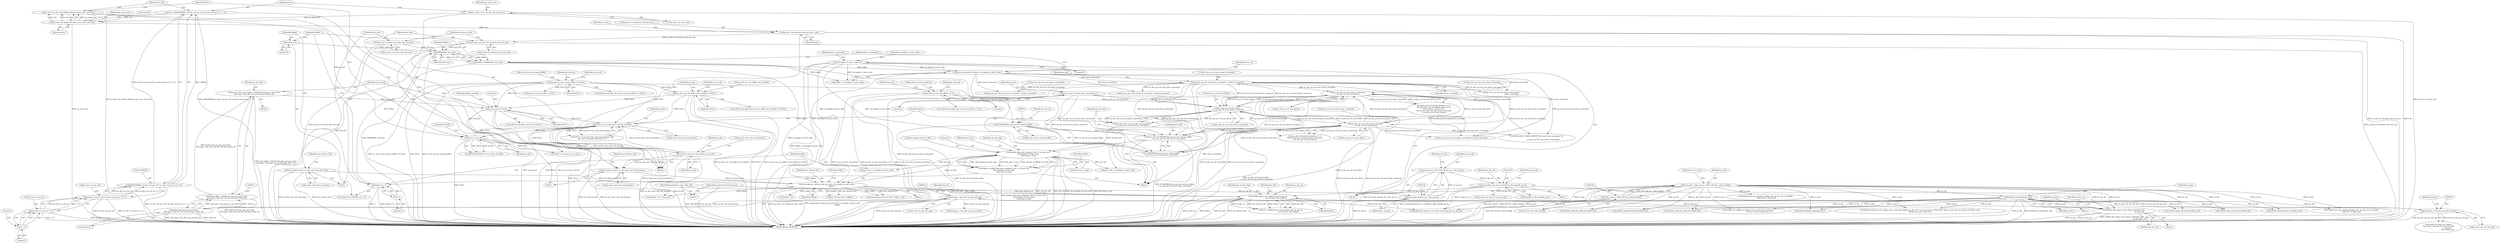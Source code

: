 digraph "0_Android_e629194c62a9a129ce378e08cb1059a8a53f1795@pointer" {
"1001243" [label="(Call,ih264d_fill_output_struct_from_context(ps_dec,\n                                                           ps_dec_op))"];
"1000896" [label="(Call,ih264d_init_decoder(ps_dec))"];
"1000153" [label="(Call,* ps_dec = (dec_struct_t *)(dec_hdl->pv_codec_handle))"];
"1000155" [label="(Call,(dec_struct_t *)(dec_hdl->pv_codec_handle))"];
"1001281" [label="(Call,ih264d_parse_nal_unit(dec_hdl, ps_dec_op,\n                              pu1_bitstrm_buf, buflen))"];
"1000148" [label="(MethodParameterIn,iv_obj_t *dec_hdl)"];
"1000227" [label="(Call,memset(ps_dec_op, 0, sizeof(ivd_video_decode_op_t)))"];
"1000215" [label="(Call,ps_dec_op = (ivd_video_decode_op_t *)pv_api_op)"];
"1000217" [label="(Call,(ivd_video_decode_op_t *)pv_api_op)"];
"1000150" [label="(MethodParameterIn,void *pv_api_op)"];
"1001195" [label="(Call,memcpy(pu1_bitstrm_buf, pu1_buf + u4_length_of_start_code,\n                   buflen))"];
"1001050" [label="(Call,pu1_bitstrm_buf = ps_dec->pu1_bits_buf_dynamic)"];
"1001035" [label="(Call,ps_dec->pu1_bits_buf_dynamic = pv_buf)"];
"1001031" [label="(Call,NULL == pv_buf)"];
"1000990" [label="(Call,NULL == ps_dec->pu1_bits_buf_dynamic)"];
"1000406" [label="(Call,ps_dec->ps_out_buffer->pu1_bufs[i] == NULL)"];
"1000260" [label="(Call,ps_dec_ip->pv_stream_buffer == NULL)"];
"1000623" [label="(Call,ps_pic_buf == NULL)"];
"1000610" [label="(Call,ps_pic_buf = (pic_buffer_t *)ih264_buf_mgr_get_next_free(\n (buf_mgr_t *)ps_dec->pv_pic_buf_mgr, &free_id))"];
"1000612" [label="(Call,(pic_buffer_t *)ih264_buf_mgr_get_next_free(\n (buf_mgr_t *)ps_dec->pv_pic_buf_mgr, &free_id))"];
"1000614" [label="(Call,ih264_buf_mgr_get_next_free(\n (buf_mgr_t *)ps_dec->pv_pic_buf_mgr, &free_id))"];
"1000615" [label="(Call,(buf_mgr_t *)ps_dec->pv_pic_buf_mgr)"];
"1000686" [label="(Call,(buf_mgr_t *)ps_dec->pv_pic_buf_mgr)"];
"1001024" [label="(Call,pv_buf = ps_dec->pf_aligned_alloc(pv_mem_ctxt, 128, size))"];
"1001026" [label="(Call,ps_dec->pf_aligned_alloc(pv_mem_ctxt, 128, size))"];
"1001004" [label="(Call,*pv_mem_ctxt = ps_dec->pv_mem_ctxt)"];
"1001009" [label="(Call,size = MAX(256000, ps_dec->u2_pic_wd * ps_dec->u2_pic_ht * 3 / 2))"];
"1001011" [label="(Call,MAX(256000, ps_dec->u2_pic_wd * ps_dec->u2_pic_ht * 3 / 2))"];
"1001013" [label="(Call,ps_dec->u2_pic_wd * ps_dec->u2_pic_ht * 3 / 2)"];
"1001017" [label="(Call,ps_dec->u2_pic_ht * 3 / 2)"];
"1001021" [label="(Call,3 / 2)"];
"1001062" [label="(Call,pu1_bitstrm_buf = ps_dec->pu1_bits_buf_static)"];
"1001077" [label="(Call,ih264d_find_start_code(pu1_buf, 0, u4_max_ofst,\n &u4_length_of_start_code,\n &u4_next_is_aud))"];
"1000968" [label="(Call,pu1_buf = (UWORD8*)ps_dec_ip->pv_stream_buffer\n + ps_dec_op->u4_num_bytes_consumed)"];
"1000971" [label="(Call,(UWORD8*)ps_dec_ip->pv_stream_buffer)"];
"1001436" [label="(Call,ps_dec_op->u4_num_bytes_consumed\n < ps_dec_ip->u4_num_Bytes)"];
"1001103" [label="(Call,ps_dec_op->u4_num_bytes_consumed += bytes_consumed)"];
"1001098" [label="(Call,bytes_consumed = buflen + u4_length_of_start_code)"];
"1001093" [label="(Call,buflen = MIN(buflen, buf_size))"];
"1001095" [label="(Call,MIN(buflen, buf_size))"];
"1001086" [label="(Call,buflen == -1)"];
"1001075" [label="(Call,buflen = ih264d_find_start_code(pu1_buf, 0, u4_max_ofst,\n &u4_length_of_start_code,\n &u4_next_is_aud))"];
"1001088" [label="(Call,-1)"];
"1001090" [label="(Call,buflen = 0)"];
"1001055" [label="(Call,buf_size = ps_dec->u4_dynamic_bits_buf_size)"];
"1001040" [label="(Call,ps_dec->u4_dynamic_bits_buf_size = size)"];
"1001067" [label="(Call,buf_size = ps_dec->u4_static_bits_buf_size)"];
"1000171" [label="(Call,u4_length_of_start_code = 0)"];
"1000981" [label="(Call,ps_dec_ip->u4_num_Bytes\n - ps_dec_op->u4_num_bytes_consumed)"];
"1000281" [label="(Call,ps_dec_ip->u4_num_Bytes <= 0)"];
"1001411" [label="(Call,ps_dec_op->u4_num_bytes_consumed\n < ps_dec_ip->u4_num_Bytes)"];
"1000306" [label="(Call,ps_dec_op->u4_num_bytes_consumed = 0)"];
"1000979" [label="(Call,u4_max_ofst = ps_dec_ip->u4_num_Bytes\n - ps_dec_op->u4_num_bytes_consumed)"];
"1001057" [label="(Call,ps_dec->u4_dynamic_bits_buf_size)"];
"1001022" [label="(Literal,3)"];
"1001245" [label="(Identifier,ps_dec_op)"];
"1001017" [label="(Call,ps_dec->u2_pic_ht * 3 / 2)"];
"1001061" [label="(Block,)"];
"1001107" [label="(Identifier,bytes_consumed)"];
"1001087" [label="(Identifier,buflen)"];
"1001080" [label="(Identifier,u4_max_ofst)"];
"1002004" [label="(Call,ih264d_fill_output_struct_from_context(ps_dec, ps_dec_op))"];
"1001105" [label="(Identifier,ps_dec_op)"];
"1000313" [label="(Identifier,ps_dec)"];
"1000630" [label="(Identifier,display_queued)"];
"1001200" [label="(Identifier,buflen)"];
"1000157" [label="(Call,dec_hdl->pv_codec_handle)"];
"1001440" [label="(Call,ps_dec_ip->u4_num_Bytes)"];
"1002124" [label="(MethodReturn,WORD32)"];
"1001010" [label="(Identifier,size)"];
"1001026" [label="(Call,ps_dec->pf_aligned_alloc(pv_mem_ctxt, 128, size))"];
"1001052" [label="(Call,ps_dec->pu1_bits_buf_dynamic)"];
"1001085" [label="(ControlStructure,if(buflen == -1))"];
"1000968" [label="(Call,pu1_buf = (UWORD8*)ps_dec_ip->pv_stream_buffer\n + ps_dec_op->u4_num_bytes_consumed)"];
"1000215" [label="(Call,ps_dec_op = (ivd_video_decode_op_t *)pv_api_op)"];
"1000280" [label="(ControlStructure,if(ps_dec_ip->u4_num_Bytes <= 0))"];
"1001077" [label="(Call,ih264d_find_start_code(pu1_buf, 0, u4_max_ofst,\n &u4_length_of_start_code,\n &u4_next_is_aud))"];
"1001021" [label="(Call,3 / 2)"];
"1000282" [label="(Call,ps_dec_ip->u4_num_Bytes)"];
"1001279" [label="(Call,ret = ih264d_parse_nal_unit(dec_hdl, ps_dec_op,\n                              pu1_bitstrm_buf, buflen))"];
"1000997" [label="(Identifier,ps_dec)"];
"1001011" [label="(Call,MAX(256000, ps_dec->u2_pic_wd * ps_dec->u2_pic_ht * 3 / 2))"];
"1001244" [label="(Identifier,ps_dec)"];
"1001096" [label="(Identifier,buflen)"];
"1000686" [label="(Call,(buf_mgr_t *)ps_dec->pv_pic_buf_mgr)"];
"1000991" [label="(Identifier,NULL)"];
"1000611" [label="(Identifier,ps_pic_buf)"];
"1000713" [label="(Call,ih264d_get_next_display_field(ps_dec, ps_dec->ps_out_buffer,\n &(ps_dec->s_disp_op)))"];
"1001284" [label="(Identifier,pu1_bitstrm_buf)"];
"1000614" [label="(Call,ih264_buf_mgr_get_next_free(\n (buf_mgr_t *)ps_dec->pv_pic_buf_mgr, &free_id))"];
"1001412" [label="(Call,ps_dec_op->u4_num_bytes_consumed)"];
"1000691" [label="(Identifier,free_id)"];
"1001049" [label="(Block,)"];
"1001356" [label="(Call,ps_dec_op->u4_num_bytes_consumed -= bytes_consumed)"];
"1001068" [label="(Identifier,buf_size)"];
"1000620" [label="(Call,&free_id)"];
"1000268" [label="(Identifier,ps_dec_op)"];
"1001103" [label="(Call,ps_dec_op->u4_num_bytes_consumed += bytes_consumed)"];
"1001036" [label="(Call,ps_dec->pu1_bits_buf_dynamic)"];
"1000155" [label="(Call,(dec_struct_t *)(dec_hdl->pv_codec_handle))"];
"1001067" [label="(Call,buf_size = ps_dec->u4_static_bits_buf_size)"];
"1001004" [label="(Call,*pv_mem_ctxt = ps_dec->pv_mem_ctxt)"];
"1001962" [label="(Call,ih264d_signal_bs_deblk_thread(ps_dec))"];
"1001248" [label="(Identifier,ps_dec_op)"];
"1001027" [label="(Identifier,pv_mem_ctxt)"];
"1001039" [label="(Identifier,pv_buf)"];
"1001018" [label="(Call,ps_dec->u2_pic_ht)"];
"1001047" [label="(Identifier,ps_dec)"];
"1000176" [label="(Identifier,bytes_consumed)"];
"1001028" [label="(Literal,128)"];
"1001282" [label="(Identifier,dec_hdl)"];
"1000223" [label="(Identifier,u4_size)"];
"1001034" [label="(Identifier,IV_FAIL)"];
"1000966" [label="(Block,)"];
"1001436" [label="(Call,ps_dec_op->u4_num_bytes_consumed\n < ps_dec_ip->u4_num_Bytes)"];
"1001081" [label="(Call,&u4_length_of_start_code)"];
"1001242" [label="(Block,)"];
"1000982" [label="(Call,ps_dec_ip->u4_num_Bytes)"];
"1000612" [label="(Call,(pic_buffer_t *)ih264_buf_mgr_get_next_free(\n (buf_mgr_t *)ps_dec->pv_pic_buf_mgr, &free_id))"];
"1001042" [label="(Identifier,ps_dec)"];
"1001075" [label="(Call,buflen = ih264d_find_start_code(pu1_buf, 0, u4_max_ofst,\n &u4_length_of_start_code,\n &u4_next_is_aud))"];
"1000260" [label="(Call,ps_dec_ip->pv_stream_buffer == NULL)"];
"1001079" [label="(Literal,0)"];
"1001553" [label="(Call,ih264d_signal_decode_thread(ps_dec))"];
"1000237" [label="(Call,ps_dec->pv_dec_out = ps_dec_op)"];
"1000989" [label="(Call,(NULL == ps_dec->pu1_bits_buf_dynamic) &&\n (ps_dec->i4_header_decoded & 1))"];
"1000153" [label="(Call,* ps_dec = (dec_struct_t *)(dec_hdl->pv_codec_handle))"];
"1000150" [label="(MethodParameterIn,void *pv_api_op)"];
"1001285" [label="(Identifier,buflen)"];
"1001035" [label="(Call,ps_dec->pu1_bits_buf_dynamic = pv_buf)"];
"1001100" [label="(Call,buflen + u4_length_of_start_code)"];
"1000896" [label="(Call,ih264d_init_decoder(ps_dec))"];
"1001088" [label="(Call,-1)"];
"1001784" [label="(Call,ih264d_signal_bs_deblk_thread(ps_dec))"];
"1001000" [label="(Block,)"];
"1000230" [label="(Call,sizeof(ivd_video_decode_op_t))"];
"1001083" [label="(Call,&u4_next_is_aud)"];
"1000608" [label="(Block,)"];
"1000310" [label="(Literal,0)"];
"1001121" [label="(Call,pu1_buf + u4_length_of_start_code)"];
"1000220" [label="(Block,)"];
"1001009" [label="(Call,size = MAX(256000, ps_dec->u2_pic_wd * ps_dec->u2_pic_ht * 3 / 2))"];
"1000217" [label="(Call,(ivd_video_decode_op_t *)pv_api_op)"];
"1001014" [label="(Call,ps_dec->u2_pic_wd)"];
"1001095" [label="(Call,MIN(buflen, buf_size))"];
"1000307" [label="(Call,ps_dec_op->u4_num_bytes_consumed)"];
"1001099" [label="(Identifier,bytes_consumed)"];
"1001031" [label="(Call,NULL == pv_buf)"];
"1000435" [label="(Identifier,ps_dec)"];
"1000289" [label="(Identifier,ps_dec_op)"];
"1000303" [label="(Identifier,ps_dec)"];
"1001333" [label="(Call,ps_dec_op->u4_num_bytes_consumed -= bytes_consumed)"];
"1001098" [label="(Call,bytes_consumed = buflen + u4_length_of_start_code)"];
"1001006" [label="(Call,ps_dec->pv_mem_ctxt)"];
"1000154" [label="(Identifier,ps_dec)"];
"1001040" [label="(Call,ps_dec->u4_dynamic_bits_buf_size = size)"];
"1000900" [label="(Identifier,ps_dec)"];
"1001097" [label="(Identifier,buf_size)"];
"1000981" [label="(Call,ps_dec_ip->u4_num_Bytes\n - ps_dec_op->u4_num_bytes_consumed)"];
"1001114" [label="(Identifier,ps_dec)"];
"1000418" [label="(Identifier,ps_dec_op)"];
"1001642" [label="(Call,ih264d_init_deblk_tfr_ctxt(ps_dec, ps_pad_mgr, ps_tfr_cxt,\n                                           ps_dec->u2_frm_wd_in_mbs, 0))"];
"1001840" [label="(Call,ih264d_deblock_display(ps_dec))"];
"1000173" [label="(Literal,0)"];
"1001405" [label="(Call,(ps_dec->i4_header_decoded != 3)\n && (ps_dec_op->u4_num_bytes_consumed\n < ps_dec_ip->u4_num_Bytes))"];
"1001104" [label="(Call,ps_dec_op->u4_num_bytes_consumed)"];
"1001209" [label="(Call,pu1_bitstrm_buf + buflen)"];
"1000971" [label="(Call,(UWORD8*)ps_dec_ip->pv_stream_buffer)"];
"1001032" [label="(Identifier,NULL)"];
"1000622" [label="(ControlStructure,if(ps_pic_buf == NULL))"];
"1001146" [label="(Call,ps_dec_op->u4_num_bytes_consumed -=\n                                        bytes_consumed)"];
"1000219" [label="(Identifier,pv_api_op)"];
"1001509" [label="(Call,ih264d_mark_err_slice_skip(ps_dec, num_mb_skipped, ps_dec->u1_nal_unit_type == IDR_SLICE_NAL, ps_dec->ps_cur_slice->u2_frame_num,\n &temp_poc, prev_slice_err))"];
"1000980" [label="(Identifier,u4_max_ofst)"];
"1001195" [label="(Call,memcpy(pu1_bitstrm_buf, pu1_buf + u4_length_of_start_code,\n                   buflen))"];
"1001384" [label="(Call,ih264d_signal_decode_thread(ps_dec))"];
"1000623" [label="(Call,ps_pic_buf == NULL)"];
"1001064" [label="(Call,ps_dec->pu1_bits_buf_static)"];
"1001063" [label="(Identifier,pu1_bitstrm_buf)"];
"1000151" [label="(Block,)"];
"1001023" [label="(Literal,2)"];
"1001281" [label="(Call,ih264d_parse_nal_unit(dec_hdl, ps_dec_op,\n                              pu1_bitstrm_buf, buflen))"];
"1000148" [label="(MethodParameterIn,iv_obj_t *dec_hdl)"];
"1001202" [label="(Call,(buflen + 8) < buf_size)"];
"1000285" [label="(Literal,0)"];
"1000229" [label="(Literal,0)"];
"1000621" [label="(Identifier,free_id)"];
"1001005" [label="(Identifier,pv_mem_ctxt)"];
"1001243" [label="(Call,ih264d_fill_output_struct_from_context(ps_dec,\n                                                           ps_dec_op))"];
"1001062" [label="(Call,pu1_bitstrm_buf = ps_dec->pu1_bits_buf_static)"];
"1000610" [label="(Call,ps_pic_buf = (pic_buffer_t *)ih264_buf_mgr_get_next_free(\n (buf_mgr_t *)ps_dec->pv_pic_buf_mgr, &free_id))"];
"1001012" [label="(Literal,256000)"];
"1001090" [label="(Call,buflen = 0)"];
"1000985" [label="(Call,ps_dec_op->u4_num_bytes_consumed)"];
"1001196" [label="(Identifier,pu1_bitstrm_buf)"];
"1001197" [label="(Call,pu1_buf + u4_length_of_start_code)"];
"1001204" [label="(Identifier,buflen)"];
"1000234" [label="(Identifier,ps_dec_op)"];
"1000306" [label="(Call,ps_dec_op->u4_num_bytes_consumed = 0)"];
"1000414" [label="(Identifier,NULL)"];
"1002082" [label="(Call,NULL != ps_dec->ps_cur_sps)"];
"1000259" [label="(ControlStructure,if(ps_dec_ip->pv_stream_buffer == NULL))"];
"1000977" [label="(Identifier,ps_dec_op)"];
"1001029" [label="(Identifier,size)"];
"1000617" [label="(Call,ps_dec->pv_pic_buf_mgr)"];
"1000979" [label="(Call,u4_max_ofst = ps_dec_ip->u4_num_Bytes\n - ps_dec_op->u4_num_bytes_consumed)"];
"1001676" [label="(Call,ih264d_signal_decode_thread(ps_dec))"];
"1001051" [label="(Identifier,pu1_bitstrm_buf)"];
"1000678" [label="(Literal,1)"];
"1001283" [label="(Identifier,ps_dec_op)"];
"1001076" [label="(Identifier,buflen)"];
"1001030" [label="(Call,RETURN_IF((NULL == pv_buf), IV_FAIL))"];
"1000405" [label="(ControlStructure,if(ps_dec->ps_out_buffer->pu1_bufs[i] == NULL))"];
"1000969" [label="(Identifier,pu1_buf)"];
"1001569" [label="(Call,ps_dec_op->u4_num_bytes_consumed -= bytes_consumed)"];
"1001044" [label="(Identifier,size)"];
"1000283" [label="(Identifier,ps_dec_ip)"];
"1000264" [label="(Identifier,NULL)"];
"1001437" [label="(Call,ps_dec_op->u4_num_bytes_consumed)"];
"1001208" [label="(Call,memset(pu1_bitstrm_buf + buflen, 0, 8))"];
"1000624" [label="(Identifier,ps_pic_buf)"];
"1001055" [label="(Call,buf_size = ps_dec->u4_dynamic_bits_buf_size)"];
"1000216" [label="(Identifier,ps_dec_op)"];
"1001093" [label="(Call,buflen = MIN(buflen, buf_size))"];
"1001411" [label="(Call,ps_dec_op->u4_num_bytes_consumed\n < ps_dec_ip->u4_num_Bytes)"];
"1001041" [label="(Call,ps_dec->u4_dynamic_bits_buf_size)"];
"1001179" [label="(Call,ih264d_signal_decode_thread(ps_dec))"];
"1001050" [label="(Call,pu1_bitstrm_buf = ps_dec->pu1_bits_buf_dynamic)"];
"1001073" [label="(Identifier,u4_next_is_aud)"];
"1000970" [label="(Call,(UWORD8*)ps_dec_ip->pv_stream_buffer\n + ps_dec_op->u4_num_bytes_consumed)"];
"1001089" [label="(Literal,1)"];
"1000162" [label="(Identifier,i4_err_status)"];
"1001415" [label="(Call,ps_dec_ip->u4_num_Bytes)"];
"1000625" [label="(Identifier,NULL)"];
"1000688" [label="(Call,ps_dec->pv_pic_buf_mgr)"];
"1001025" [label="(Identifier,pv_buf)"];
"1001194" [label="(Block,)"];
"1001091" [label="(Identifier,buflen)"];
"1000172" [label="(Identifier,u4_length_of_start_code)"];
"1000973" [label="(Call,ps_dec_ip->pv_stream_buffer)"];
"1001094" [label="(Identifier,buflen)"];
"1000897" [label="(Identifier,ps_dec)"];
"1001086" [label="(Call,buflen == -1)"];
"1001069" [label="(Call,ps_dec->u4_static_bits_buf_size)"];
"1000685" [label="(Call,ih264_buf_mgr_set_status(\n (buf_mgr_t *)ps_dec->pv_pic_buf_mgr,\n                                    free_id,\n                                    BUF_MGR_IO))"];
"1001033" [label="(Identifier,pv_buf)"];
"1001976" [label="(Call,ih264d_get_next_display_field(ps_dec, ps_dec->ps_out_buffer,\n &(ps_dec->s_disp_op)))"];
"1000406" [label="(Call,ps_dec->ps_out_buffer->pu1_bufs[i] == NULL)"];
"1002117" [label="(Call,H264_DEC_DEBUG_PRINT(\"The num bytes consumed: %d\n\",\n                         ps_dec_op->u4_num_bytes_consumed))"];
"1001078" [label="(Identifier,pu1_buf)"];
"1001024" [label="(Call,pv_buf = ps_dec->pf_aligned_alloc(pv_mem_ctxt, 128, size))"];
"1000227" [label="(Call,memset(ps_dec_op, 0, sizeof(ivd_video_decode_op_t)))"];
"1001013" [label="(Call,ps_dec->u2_pic_wd * ps_dec->u2_pic_ht * 3 / 2)"];
"1000992" [label="(Call,ps_dec->pu1_bits_buf_dynamic)"];
"1001203" [label="(Call,buflen + 8)"];
"1000228" [label="(Identifier,ps_dec_op)"];
"1000615" [label="(Call,(buf_mgr_t *)ps_dec->pv_pic_buf_mgr)"];
"1000407" [label="(Call,ps_dec->ps_out_buffer->pu1_bufs[i])"];
"1000311" [label="(Call,ps_dec->ps_out_buffer = NULL)"];
"1001420" [label="(Call,((ps_dec->i4_decode_header == 0)\n && ((ps_dec->u1_pic_decode_done == 0)\n || (u4_next_is_aud == 1)))\n && (ps_dec_op->u4_num_bytes_consumed\n < ps_dec_ip->u4_num_Bytes))"];
"1000261" [label="(Call,ps_dec_ip->pv_stream_buffer)"];
"1001056" [label="(Identifier,buf_size)"];
"1000990" [label="(Call,NULL == ps_dec->pu1_bits_buf_dynamic)"];
"1000895" [label="(Block,)"];
"1000696" [label="(Call,(buf_mgr_t *)ps_dec->pv_pic_buf_mgr)"];
"1000171" [label="(Call,u4_length_of_start_code = 0)"];
"1001092" [label="(Literal,0)"];
"1000281" [label="(Call,ps_dec_ip->u4_num_Bytes <= 0)"];
"1001243" -> "1001242"  [label="AST: "];
"1001243" -> "1001245"  [label="CFG: "];
"1001244" -> "1001243"  [label="AST: "];
"1001245" -> "1001243"  [label="AST: "];
"1001248" -> "1001243"  [label="CFG: "];
"1001243" -> "1002124"  [label="DDG: ih264d_fill_output_struct_from_context(ps_dec,\n                                                           ps_dec_op)"];
"1001243" -> "1002124"  [label="DDG: ps_dec"];
"1001243" -> "1002124"  [label="DDG: ps_dec_op"];
"1000896" -> "1001243"  [label="DDG: ps_dec"];
"1000153" -> "1001243"  [label="DDG: ps_dec"];
"1001281" -> "1001243"  [label="DDG: ps_dec_op"];
"1000227" -> "1001243"  [label="DDG: ps_dec_op"];
"1000896" -> "1000895"  [label="AST: "];
"1000896" -> "1000897"  [label="CFG: "];
"1000897" -> "1000896"  [label="AST: "];
"1000900" -> "1000896"  [label="CFG: "];
"1000896" -> "1002124"  [label="DDG: ps_dec"];
"1000896" -> "1002124"  [label="DDG: ih264d_init_decoder(ps_dec)"];
"1000153" -> "1000896"  [label="DDG: ps_dec"];
"1000896" -> "1001179"  [label="DDG: ps_dec"];
"1000896" -> "1001384"  [label="DDG: ps_dec"];
"1000896" -> "1001509"  [label="DDG: ps_dec"];
"1000896" -> "1001553"  [label="DDG: ps_dec"];
"1000896" -> "1001642"  [label="DDG: ps_dec"];
"1000896" -> "1001676"  [label="DDG: ps_dec"];
"1000896" -> "1001784"  [label="DDG: ps_dec"];
"1000896" -> "1001840"  [label="DDG: ps_dec"];
"1000896" -> "1001962"  [label="DDG: ps_dec"];
"1000896" -> "1001976"  [label="DDG: ps_dec"];
"1000896" -> "1002004"  [label="DDG: ps_dec"];
"1000153" -> "1000151"  [label="AST: "];
"1000153" -> "1000155"  [label="CFG: "];
"1000154" -> "1000153"  [label="AST: "];
"1000155" -> "1000153"  [label="AST: "];
"1000162" -> "1000153"  [label="CFG: "];
"1000153" -> "1002124"  [label="DDG: (dec_struct_t *)(dec_hdl->pv_codec_handle)"];
"1000153" -> "1002124"  [label="DDG: ps_dec"];
"1000155" -> "1000153"  [label="DDG: dec_hdl->pv_codec_handle"];
"1000153" -> "1000713"  [label="DDG: ps_dec"];
"1000153" -> "1001179"  [label="DDG: ps_dec"];
"1000153" -> "1001384"  [label="DDG: ps_dec"];
"1000153" -> "1001509"  [label="DDG: ps_dec"];
"1000153" -> "1001553"  [label="DDG: ps_dec"];
"1000153" -> "1001642"  [label="DDG: ps_dec"];
"1000153" -> "1001676"  [label="DDG: ps_dec"];
"1000153" -> "1001784"  [label="DDG: ps_dec"];
"1000153" -> "1001840"  [label="DDG: ps_dec"];
"1000153" -> "1001962"  [label="DDG: ps_dec"];
"1000153" -> "1001976"  [label="DDG: ps_dec"];
"1000153" -> "1002004"  [label="DDG: ps_dec"];
"1000155" -> "1000157"  [label="CFG: "];
"1000156" -> "1000155"  [label="AST: "];
"1000157" -> "1000155"  [label="AST: "];
"1000155" -> "1002124"  [label="DDG: dec_hdl->pv_codec_handle"];
"1001281" -> "1001279"  [label="AST: "];
"1001281" -> "1001285"  [label="CFG: "];
"1001282" -> "1001281"  [label="AST: "];
"1001283" -> "1001281"  [label="AST: "];
"1001284" -> "1001281"  [label="AST: "];
"1001285" -> "1001281"  [label="AST: "];
"1001279" -> "1001281"  [label="CFG: "];
"1001281" -> "1002124"  [label="DDG: ps_dec_op"];
"1001281" -> "1002124"  [label="DDG: buflen"];
"1001281" -> "1002124"  [label="DDG: dec_hdl"];
"1001281" -> "1002124"  [label="DDG: pu1_bitstrm_buf"];
"1001281" -> "1001279"  [label="DDG: dec_hdl"];
"1001281" -> "1001279"  [label="DDG: ps_dec_op"];
"1001281" -> "1001279"  [label="DDG: pu1_bitstrm_buf"];
"1001281" -> "1001279"  [label="DDG: buflen"];
"1000148" -> "1001281"  [label="DDG: dec_hdl"];
"1000227" -> "1001281"  [label="DDG: ps_dec_op"];
"1001195" -> "1001281"  [label="DDG: pu1_bitstrm_buf"];
"1001195" -> "1001281"  [label="DDG: buflen"];
"1001281" -> "1002004"  [label="DDG: ps_dec_op"];
"1000148" -> "1000147"  [label="AST: "];
"1000148" -> "1002124"  [label="DDG: dec_hdl"];
"1000227" -> "1000220"  [label="AST: "];
"1000227" -> "1000230"  [label="CFG: "];
"1000228" -> "1000227"  [label="AST: "];
"1000229" -> "1000227"  [label="AST: "];
"1000230" -> "1000227"  [label="AST: "];
"1000234" -> "1000227"  [label="CFG: "];
"1000227" -> "1002124"  [label="DDG: memset(ps_dec_op, 0, sizeof(ivd_video_decode_op_t))"];
"1000215" -> "1000227"  [label="DDG: ps_dec_op"];
"1000227" -> "1000237"  [label="DDG: ps_dec_op"];
"1000227" -> "1002004"  [label="DDG: ps_dec_op"];
"1000215" -> "1000151"  [label="AST: "];
"1000215" -> "1000217"  [label="CFG: "];
"1000216" -> "1000215"  [label="AST: "];
"1000217" -> "1000215"  [label="AST: "];
"1000223" -> "1000215"  [label="CFG: "];
"1000215" -> "1002124"  [label="DDG: (ivd_video_decode_op_t *)pv_api_op"];
"1000217" -> "1000215"  [label="DDG: pv_api_op"];
"1000217" -> "1000219"  [label="CFG: "];
"1000218" -> "1000217"  [label="AST: "];
"1000219" -> "1000217"  [label="AST: "];
"1000217" -> "1002124"  [label="DDG: pv_api_op"];
"1000150" -> "1000217"  [label="DDG: pv_api_op"];
"1000150" -> "1000147"  [label="AST: "];
"1000150" -> "1002124"  [label="DDG: pv_api_op"];
"1001195" -> "1001194"  [label="AST: "];
"1001195" -> "1001200"  [label="CFG: "];
"1001196" -> "1001195"  [label="AST: "];
"1001197" -> "1001195"  [label="AST: "];
"1001200" -> "1001195"  [label="AST: "];
"1001204" -> "1001195"  [label="CFG: "];
"1001195" -> "1002124"  [label="DDG: pu1_buf + u4_length_of_start_code"];
"1001195" -> "1002124"  [label="DDG: memcpy(pu1_bitstrm_buf, pu1_buf + u4_length_of_start_code,\n                   buflen)"];
"1001050" -> "1001195"  [label="DDG: pu1_bitstrm_buf"];
"1001062" -> "1001195"  [label="DDG: pu1_bitstrm_buf"];
"1001077" -> "1001195"  [label="DDG: pu1_buf"];
"1000171" -> "1001195"  [label="DDG: u4_length_of_start_code"];
"1001093" -> "1001195"  [label="DDG: buflen"];
"1001195" -> "1001202"  [label="DDG: buflen"];
"1001195" -> "1001203"  [label="DDG: buflen"];
"1001195" -> "1001208"  [label="DDG: pu1_bitstrm_buf"];
"1001195" -> "1001208"  [label="DDG: buflen"];
"1001195" -> "1001209"  [label="DDG: pu1_bitstrm_buf"];
"1001195" -> "1001209"  [label="DDG: buflen"];
"1001050" -> "1001049"  [label="AST: "];
"1001050" -> "1001052"  [label="CFG: "];
"1001051" -> "1001050"  [label="AST: "];
"1001052" -> "1001050"  [label="AST: "];
"1001056" -> "1001050"  [label="CFG: "];
"1001050" -> "1002124"  [label="DDG: pu1_bitstrm_buf"];
"1001050" -> "1002124"  [label="DDG: ps_dec->pu1_bits_buf_dynamic"];
"1001035" -> "1001050"  [label="DDG: ps_dec->pu1_bits_buf_dynamic"];
"1000990" -> "1001050"  [label="DDG: ps_dec->pu1_bits_buf_dynamic"];
"1001035" -> "1001000"  [label="AST: "];
"1001035" -> "1001039"  [label="CFG: "];
"1001036" -> "1001035"  [label="AST: "];
"1001039" -> "1001035"  [label="AST: "];
"1001042" -> "1001035"  [label="CFG: "];
"1001035" -> "1002124"  [label="DDG: ps_dec->pu1_bits_buf_dynamic"];
"1001035" -> "1002124"  [label="DDG: pv_buf"];
"1001035" -> "1000990"  [label="DDG: ps_dec->pu1_bits_buf_dynamic"];
"1001031" -> "1001035"  [label="DDG: pv_buf"];
"1001031" -> "1001030"  [label="AST: "];
"1001031" -> "1001033"  [label="CFG: "];
"1001032" -> "1001031"  [label="AST: "];
"1001033" -> "1001031"  [label="AST: "];
"1001034" -> "1001031"  [label="CFG: "];
"1001031" -> "1002124"  [label="DDG: NULL"];
"1001031" -> "1000990"  [label="DDG: NULL"];
"1001031" -> "1001030"  [label="DDG: NULL"];
"1001031" -> "1001030"  [label="DDG: pv_buf"];
"1000990" -> "1001031"  [label="DDG: NULL"];
"1001024" -> "1001031"  [label="DDG: pv_buf"];
"1001031" -> "1002082"  [label="DDG: NULL"];
"1000990" -> "1000989"  [label="AST: "];
"1000990" -> "1000992"  [label="CFG: "];
"1000991" -> "1000990"  [label="AST: "];
"1000992" -> "1000990"  [label="AST: "];
"1000997" -> "1000990"  [label="CFG: "];
"1000989" -> "1000990"  [label="CFG: "];
"1000990" -> "1002124"  [label="DDG: NULL"];
"1000990" -> "1002124"  [label="DDG: ps_dec->pu1_bits_buf_dynamic"];
"1000990" -> "1000989"  [label="DDG: NULL"];
"1000990" -> "1000989"  [label="DDG: ps_dec->pu1_bits_buf_dynamic"];
"1000406" -> "1000990"  [label="DDG: NULL"];
"1000623" -> "1000990"  [label="DDG: NULL"];
"1000260" -> "1000990"  [label="DDG: NULL"];
"1000990" -> "1002082"  [label="DDG: NULL"];
"1000406" -> "1000405"  [label="AST: "];
"1000406" -> "1000414"  [label="CFG: "];
"1000407" -> "1000406"  [label="AST: "];
"1000414" -> "1000406"  [label="AST: "];
"1000418" -> "1000406"  [label="CFG: "];
"1000435" -> "1000406"  [label="CFG: "];
"1000406" -> "1002124"  [label="DDG: ps_dec->ps_out_buffer->pu1_bufs[i]"];
"1000406" -> "1002124"  [label="DDG: NULL"];
"1000406" -> "1002124"  [label="DDG: ps_dec->ps_out_buffer->pu1_bufs[i] == NULL"];
"1000260" -> "1000406"  [label="DDG: NULL"];
"1000406" -> "1000623"  [label="DDG: NULL"];
"1000260" -> "1000259"  [label="AST: "];
"1000260" -> "1000264"  [label="CFG: "];
"1000261" -> "1000260"  [label="AST: "];
"1000264" -> "1000260"  [label="AST: "];
"1000268" -> "1000260"  [label="CFG: "];
"1000283" -> "1000260"  [label="CFG: "];
"1000260" -> "1002124"  [label="DDG: ps_dec_ip->pv_stream_buffer == NULL"];
"1000260" -> "1002124"  [label="DDG: NULL"];
"1000260" -> "1002124"  [label="DDG: ps_dec_ip->pv_stream_buffer"];
"1000260" -> "1000311"  [label="DDG: NULL"];
"1000260" -> "1000623"  [label="DDG: NULL"];
"1000260" -> "1000971"  [label="DDG: ps_dec_ip->pv_stream_buffer"];
"1000623" -> "1000622"  [label="AST: "];
"1000623" -> "1000625"  [label="CFG: "];
"1000624" -> "1000623"  [label="AST: "];
"1000625" -> "1000623"  [label="AST: "];
"1000630" -> "1000623"  [label="CFG: "];
"1000678" -> "1000623"  [label="CFG: "];
"1000623" -> "1002124"  [label="DDG: ps_pic_buf == NULL"];
"1000623" -> "1002124"  [label="DDG: ps_pic_buf"];
"1000623" -> "1002124"  [label="DDG: NULL"];
"1000610" -> "1000623"  [label="DDG: ps_pic_buf"];
"1000610" -> "1000608"  [label="AST: "];
"1000610" -> "1000612"  [label="CFG: "];
"1000611" -> "1000610"  [label="AST: "];
"1000612" -> "1000610"  [label="AST: "];
"1000624" -> "1000610"  [label="CFG: "];
"1000610" -> "1002124"  [label="DDG: (pic_buffer_t *)ih264_buf_mgr_get_next_free(\n (buf_mgr_t *)ps_dec->pv_pic_buf_mgr, &free_id)"];
"1000612" -> "1000610"  [label="DDG: ih264_buf_mgr_get_next_free(\n (buf_mgr_t *)ps_dec->pv_pic_buf_mgr, &free_id)"];
"1000612" -> "1000614"  [label="CFG: "];
"1000613" -> "1000612"  [label="AST: "];
"1000614" -> "1000612"  [label="AST: "];
"1000612" -> "1002124"  [label="DDG: ih264_buf_mgr_get_next_free(\n (buf_mgr_t *)ps_dec->pv_pic_buf_mgr, &free_id)"];
"1000614" -> "1000612"  [label="DDG: (buf_mgr_t *)ps_dec->pv_pic_buf_mgr"];
"1000614" -> "1000612"  [label="DDG: &free_id"];
"1000614" -> "1000620"  [label="CFG: "];
"1000615" -> "1000614"  [label="AST: "];
"1000620" -> "1000614"  [label="AST: "];
"1000614" -> "1002124"  [label="DDG: (buf_mgr_t *)ps_dec->pv_pic_buf_mgr"];
"1000614" -> "1002124"  [label="DDG: &free_id"];
"1000615" -> "1000614"  [label="DDG: ps_dec->pv_pic_buf_mgr"];
"1000615" -> "1000617"  [label="CFG: "];
"1000616" -> "1000615"  [label="AST: "];
"1000617" -> "1000615"  [label="AST: "];
"1000621" -> "1000615"  [label="CFG: "];
"1000615" -> "1002124"  [label="DDG: ps_dec->pv_pic_buf_mgr"];
"1000686" -> "1000615"  [label="DDG: ps_dec->pv_pic_buf_mgr"];
"1000615" -> "1000686"  [label="DDG: ps_dec->pv_pic_buf_mgr"];
"1000615" -> "1000696"  [label="DDG: ps_dec->pv_pic_buf_mgr"];
"1000686" -> "1000685"  [label="AST: "];
"1000686" -> "1000688"  [label="CFG: "];
"1000687" -> "1000686"  [label="AST: "];
"1000688" -> "1000686"  [label="AST: "];
"1000691" -> "1000686"  [label="CFG: "];
"1000686" -> "1002124"  [label="DDG: ps_dec->pv_pic_buf_mgr"];
"1000686" -> "1000685"  [label="DDG: ps_dec->pv_pic_buf_mgr"];
"1001024" -> "1001000"  [label="AST: "];
"1001024" -> "1001026"  [label="CFG: "];
"1001025" -> "1001024"  [label="AST: "];
"1001026" -> "1001024"  [label="AST: "];
"1001032" -> "1001024"  [label="CFG: "];
"1001024" -> "1002124"  [label="DDG: ps_dec->pf_aligned_alloc(pv_mem_ctxt, 128, size)"];
"1001026" -> "1001024"  [label="DDG: pv_mem_ctxt"];
"1001026" -> "1001024"  [label="DDG: 128"];
"1001026" -> "1001024"  [label="DDG: size"];
"1001026" -> "1001029"  [label="CFG: "];
"1001027" -> "1001026"  [label="AST: "];
"1001028" -> "1001026"  [label="AST: "];
"1001029" -> "1001026"  [label="AST: "];
"1001026" -> "1002124"  [label="DDG: pv_mem_ctxt"];
"1001004" -> "1001026"  [label="DDG: pv_mem_ctxt"];
"1001009" -> "1001026"  [label="DDG: size"];
"1001026" -> "1001040"  [label="DDG: size"];
"1001004" -> "1001000"  [label="AST: "];
"1001004" -> "1001006"  [label="CFG: "];
"1001005" -> "1001004"  [label="AST: "];
"1001006" -> "1001004"  [label="AST: "];
"1001010" -> "1001004"  [label="CFG: "];
"1001004" -> "1002124"  [label="DDG: ps_dec->pv_mem_ctxt"];
"1001009" -> "1001000"  [label="AST: "];
"1001009" -> "1001011"  [label="CFG: "];
"1001010" -> "1001009"  [label="AST: "];
"1001011" -> "1001009"  [label="AST: "];
"1001025" -> "1001009"  [label="CFG: "];
"1001009" -> "1002124"  [label="DDG: MAX(256000, ps_dec->u2_pic_wd * ps_dec->u2_pic_ht * 3 / 2)"];
"1001011" -> "1001009"  [label="DDG: 256000"];
"1001011" -> "1001009"  [label="DDG: ps_dec->u2_pic_wd * ps_dec->u2_pic_ht * 3 / 2"];
"1001011" -> "1001013"  [label="CFG: "];
"1001012" -> "1001011"  [label="AST: "];
"1001013" -> "1001011"  [label="AST: "];
"1001011" -> "1002124"  [label="DDG: ps_dec->u2_pic_wd * ps_dec->u2_pic_ht * 3 / 2"];
"1001013" -> "1001011"  [label="DDG: ps_dec->u2_pic_wd"];
"1001013" -> "1001011"  [label="DDG: ps_dec->u2_pic_ht * 3 / 2"];
"1001013" -> "1001017"  [label="CFG: "];
"1001014" -> "1001013"  [label="AST: "];
"1001017" -> "1001013"  [label="AST: "];
"1001013" -> "1002124"  [label="DDG: ps_dec->u2_pic_wd"];
"1001013" -> "1002124"  [label="DDG: ps_dec->u2_pic_ht * 3 / 2"];
"1001017" -> "1001013"  [label="DDG: ps_dec->u2_pic_ht"];
"1001017" -> "1001013"  [label="DDG: 3 / 2"];
"1001017" -> "1001021"  [label="CFG: "];
"1001018" -> "1001017"  [label="AST: "];
"1001021" -> "1001017"  [label="AST: "];
"1001017" -> "1002124"  [label="DDG: 3 / 2"];
"1001017" -> "1002124"  [label="DDG: ps_dec->u2_pic_ht"];
"1001021" -> "1001017"  [label="DDG: 3"];
"1001021" -> "1001017"  [label="DDG: 2"];
"1001021" -> "1001023"  [label="CFG: "];
"1001022" -> "1001021"  [label="AST: "];
"1001023" -> "1001021"  [label="AST: "];
"1001062" -> "1001061"  [label="AST: "];
"1001062" -> "1001064"  [label="CFG: "];
"1001063" -> "1001062"  [label="AST: "];
"1001064" -> "1001062"  [label="AST: "];
"1001068" -> "1001062"  [label="CFG: "];
"1001062" -> "1002124"  [label="DDG: ps_dec->pu1_bits_buf_static"];
"1001062" -> "1002124"  [label="DDG: pu1_bitstrm_buf"];
"1001077" -> "1001075"  [label="AST: "];
"1001077" -> "1001083"  [label="CFG: "];
"1001078" -> "1001077"  [label="AST: "];
"1001079" -> "1001077"  [label="AST: "];
"1001080" -> "1001077"  [label="AST: "];
"1001081" -> "1001077"  [label="AST: "];
"1001083" -> "1001077"  [label="AST: "];
"1001075" -> "1001077"  [label="CFG: "];
"1001077" -> "1002124"  [label="DDG: u4_max_ofst"];
"1001077" -> "1002124"  [label="DDG: pu1_buf"];
"1001077" -> "1002124"  [label="DDG: &u4_length_of_start_code"];
"1001077" -> "1002124"  [label="DDG: &u4_next_is_aud"];
"1001077" -> "1001075"  [label="DDG: &u4_length_of_start_code"];
"1001077" -> "1001075"  [label="DDG: &u4_next_is_aud"];
"1001077" -> "1001075"  [label="DDG: u4_max_ofst"];
"1001077" -> "1001075"  [label="DDG: pu1_buf"];
"1001077" -> "1001075"  [label="DDG: 0"];
"1000968" -> "1001077"  [label="DDG: pu1_buf"];
"1000979" -> "1001077"  [label="DDG: u4_max_ofst"];
"1001077" -> "1001121"  [label="DDG: pu1_buf"];
"1001077" -> "1001197"  [label="DDG: pu1_buf"];
"1000968" -> "1000966"  [label="AST: "];
"1000968" -> "1000970"  [label="CFG: "];
"1000969" -> "1000968"  [label="AST: "];
"1000970" -> "1000968"  [label="AST: "];
"1000980" -> "1000968"  [label="CFG: "];
"1000968" -> "1002124"  [label="DDG: (UWORD8*)ps_dec_ip->pv_stream_buffer\n + ps_dec_op->u4_num_bytes_consumed"];
"1000971" -> "1000968"  [label="DDG: ps_dec_ip->pv_stream_buffer"];
"1001436" -> "1000968"  [label="DDG: ps_dec_op->u4_num_bytes_consumed"];
"1000306" -> "1000968"  [label="DDG: ps_dec_op->u4_num_bytes_consumed"];
"1001103" -> "1000968"  [label="DDG: ps_dec_op->u4_num_bytes_consumed"];
"1001411" -> "1000968"  [label="DDG: ps_dec_op->u4_num_bytes_consumed"];
"1000971" -> "1000970"  [label="AST: "];
"1000971" -> "1000973"  [label="CFG: "];
"1000972" -> "1000971"  [label="AST: "];
"1000973" -> "1000971"  [label="AST: "];
"1000977" -> "1000971"  [label="CFG: "];
"1000971" -> "1002124"  [label="DDG: ps_dec_ip->pv_stream_buffer"];
"1000971" -> "1000970"  [label="DDG: ps_dec_ip->pv_stream_buffer"];
"1001436" -> "1001420"  [label="AST: "];
"1001436" -> "1001440"  [label="CFG: "];
"1001437" -> "1001436"  [label="AST: "];
"1001440" -> "1001436"  [label="AST: "];
"1001420" -> "1001436"  [label="CFG: "];
"1001436" -> "1002124"  [label="DDG: ps_dec_ip->u4_num_Bytes"];
"1001436" -> "1002124"  [label="DDG: ps_dec_op->u4_num_bytes_consumed"];
"1001436" -> "1000970"  [label="DDG: ps_dec_op->u4_num_bytes_consumed"];
"1001436" -> "1000981"  [label="DDG: ps_dec_ip->u4_num_Bytes"];
"1001436" -> "1000981"  [label="DDG: ps_dec_op->u4_num_bytes_consumed"];
"1001436" -> "1001420"  [label="DDG: ps_dec_op->u4_num_bytes_consumed"];
"1001436" -> "1001420"  [label="DDG: ps_dec_ip->u4_num_Bytes"];
"1001103" -> "1001436"  [label="DDG: ps_dec_op->u4_num_bytes_consumed"];
"1001411" -> "1001436"  [label="DDG: ps_dec_op->u4_num_bytes_consumed"];
"1001411" -> "1001436"  [label="DDG: ps_dec_ip->u4_num_Bytes"];
"1000981" -> "1001436"  [label="DDG: ps_dec_ip->u4_num_Bytes"];
"1001436" -> "1001569"  [label="DDG: ps_dec_op->u4_num_bytes_consumed"];
"1001436" -> "1002117"  [label="DDG: ps_dec_op->u4_num_bytes_consumed"];
"1001103" -> "1000966"  [label="AST: "];
"1001103" -> "1001107"  [label="CFG: "];
"1001104" -> "1001103"  [label="AST: "];
"1001107" -> "1001103"  [label="AST: "];
"1001114" -> "1001103"  [label="CFG: "];
"1001103" -> "1002124"  [label="DDG: ps_dec_op->u4_num_bytes_consumed"];
"1001103" -> "1002124"  [label="DDG: bytes_consumed"];
"1001103" -> "1000970"  [label="DDG: ps_dec_op->u4_num_bytes_consumed"];
"1001103" -> "1000981"  [label="DDG: ps_dec_op->u4_num_bytes_consumed"];
"1001098" -> "1001103"  [label="DDG: bytes_consumed"];
"1000981" -> "1001103"  [label="DDG: ps_dec_op->u4_num_bytes_consumed"];
"1001103" -> "1001146"  [label="DDG: ps_dec_op->u4_num_bytes_consumed"];
"1001103" -> "1001333"  [label="DDG: ps_dec_op->u4_num_bytes_consumed"];
"1001103" -> "1001356"  [label="DDG: ps_dec_op->u4_num_bytes_consumed"];
"1001103" -> "1001411"  [label="DDG: ps_dec_op->u4_num_bytes_consumed"];
"1001103" -> "1001569"  [label="DDG: ps_dec_op->u4_num_bytes_consumed"];
"1001103" -> "1002117"  [label="DDG: ps_dec_op->u4_num_bytes_consumed"];
"1001098" -> "1000966"  [label="AST: "];
"1001098" -> "1001100"  [label="CFG: "];
"1001099" -> "1001098"  [label="AST: "];
"1001100" -> "1001098"  [label="AST: "];
"1001105" -> "1001098"  [label="CFG: "];
"1001098" -> "1002124"  [label="DDG: buflen + u4_length_of_start_code"];
"1001093" -> "1001098"  [label="DDG: buflen"];
"1000171" -> "1001098"  [label="DDG: u4_length_of_start_code"];
"1001098" -> "1001146"  [label="DDG: bytes_consumed"];
"1001098" -> "1001333"  [label="DDG: bytes_consumed"];
"1001098" -> "1001356"  [label="DDG: bytes_consumed"];
"1001098" -> "1001569"  [label="DDG: bytes_consumed"];
"1001093" -> "1000966"  [label="AST: "];
"1001093" -> "1001095"  [label="CFG: "];
"1001094" -> "1001093"  [label="AST: "];
"1001095" -> "1001093"  [label="AST: "];
"1001099" -> "1001093"  [label="CFG: "];
"1001093" -> "1002124"  [label="DDG: MIN(buflen, buf_size)"];
"1001095" -> "1001093"  [label="DDG: buflen"];
"1001095" -> "1001093"  [label="DDG: buf_size"];
"1001093" -> "1001100"  [label="DDG: buflen"];
"1001095" -> "1001097"  [label="CFG: "];
"1001096" -> "1001095"  [label="AST: "];
"1001097" -> "1001095"  [label="AST: "];
"1001095" -> "1002124"  [label="DDG: buf_size"];
"1001086" -> "1001095"  [label="DDG: buflen"];
"1001090" -> "1001095"  [label="DDG: buflen"];
"1001055" -> "1001095"  [label="DDG: buf_size"];
"1001067" -> "1001095"  [label="DDG: buf_size"];
"1001095" -> "1001202"  [label="DDG: buf_size"];
"1001086" -> "1001085"  [label="AST: "];
"1001086" -> "1001088"  [label="CFG: "];
"1001087" -> "1001086"  [label="AST: "];
"1001088" -> "1001086"  [label="AST: "];
"1001091" -> "1001086"  [label="CFG: "];
"1001094" -> "1001086"  [label="CFG: "];
"1001086" -> "1002124"  [label="DDG: -1"];
"1001086" -> "1002124"  [label="DDG: buflen == -1"];
"1001075" -> "1001086"  [label="DDG: buflen"];
"1001088" -> "1001086"  [label="DDG: 1"];
"1001075" -> "1000966"  [label="AST: "];
"1001076" -> "1001075"  [label="AST: "];
"1001087" -> "1001075"  [label="CFG: "];
"1001075" -> "1002124"  [label="DDG: ih264d_find_start_code(pu1_buf, 0, u4_max_ofst,\n &u4_length_of_start_code,\n &u4_next_is_aud)"];
"1001088" -> "1001089"  [label="CFG: "];
"1001089" -> "1001088"  [label="AST: "];
"1001090" -> "1001085"  [label="AST: "];
"1001090" -> "1001092"  [label="CFG: "];
"1001091" -> "1001090"  [label="AST: "];
"1001092" -> "1001090"  [label="AST: "];
"1001094" -> "1001090"  [label="CFG: "];
"1001055" -> "1001049"  [label="AST: "];
"1001055" -> "1001057"  [label="CFG: "];
"1001056" -> "1001055"  [label="AST: "];
"1001057" -> "1001055"  [label="AST: "];
"1001073" -> "1001055"  [label="CFG: "];
"1001055" -> "1002124"  [label="DDG: ps_dec->u4_dynamic_bits_buf_size"];
"1001040" -> "1001055"  [label="DDG: ps_dec->u4_dynamic_bits_buf_size"];
"1001040" -> "1001000"  [label="AST: "];
"1001040" -> "1001044"  [label="CFG: "];
"1001041" -> "1001040"  [label="AST: "];
"1001044" -> "1001040"  [label="AST: "];
"1001047" -> "1001040"  [label="CFG: "];
"1001040" -> "1002124"  [label="DDG: ps_dec->u4_dynamic_bits_buf_size"];
"1001040" -> "1002124"  [label="DDG: size"];
"1001067" -> "1001061"  [label="AST: "];
"1001067" -> "1001069"  [label="CFG: "];
"1001068" -> "1001067"  [label="AST: "];
"1001069" -> "1001067"  [label="AST: "];
"1001073" -> "1001067"  [label="CFG: "];
"1001067" -> "1002124"  [label="DDG: ps_dec->u4_static_bits_buf_size"];
"1000171" -> "1000151"  [label="AST: "];
"1000171" -> "1000173"  [label="CFG: "];
"1000172" -> "1000171"  [label="AST: "];
"1000173" -> "1000171"  [label="AST: "];
"1000176" -> "1000171"  [label="CFG: "];
"1000171" -> "1002124"  [label="DDG: u4_length_of_start_code"];
"1000171" -> "1001100"  [label="DDG: u4_length_of_start_code"];
"1000171" -> "1001121"  [label="DDG: u4_length_of_start_code"];
"1000171" -> "1001197"  [label="DDG: u4_length_of_start_code"];
"1000981" -> "1000979"  [label="AST: "];
"1000981" -> "1000985"  [label="CFG: "];
"1000982" -> "1000981"  [label="AST: "];
"1000985" -> "1000981"  [label="AST: "];
"1000979" -> "1000981"  [label="CFG: "];
"1000981" -> "1002124"  [label="DDG: ps_dec_ip->u4_num_Bytes"];
"1000981" -> "1000979"  [label="DDG: ps_dec_ip->u4_num_Bytes"];
"1000981" -> "1000979"  [label="DDG: ps_dec_op->u4_num_bytes_consumed"];
"1000281" -> "1000981"  [label="DDG: ps_dec_ip->u4_num_Bytes"];
"1001411" -> "1000981"  [label="DDG: ps_dec_ip->u4_num_Bytes"];
"1001411" -> "1000981"  [label="DDG: ps_dec_op->u4_num_bytes_consumed"];
"1000306" -> "1000981"  [label="DDG: ps_dec_op->u4_num_bytes_consumed"];
"1000981" -> "1001411"  [label="DDG: ps_dec_ip->u4_num_Bytes"];
"1000281" -> "1000280"  [label="AST: "];
"1000281" -> "1000285"  [label="CFG: "];
"1000282" -> "1000281"  [label="AST: "];
"1000285" -> "1000281"  [label="AST: "];
"1000289" -> "1000281"  [label="CFG: "];
"1000303" -> "1000281"  [label="CFG: "];
"1000281" -> "1002124"  [label="DDG: ps_dec_ip->u4_num_Bytes"];
"1000281" -> "1002124"  [label="DDG: ps_dec_ip->u4_num_Bytes <= 0"];
"1001411" -> "1001405"  [label="AST: "];
"1001411" -> "1001415"  [label="CFG: "];
"1001412" -> "1001411"  [label="AST: "];
"1001415" -> "1001411"  [label="AST: "];
"1001405" -> "1001411"  [label="CFG: "];
"1001411" -> "1002124"  [label="DDG: ps_dec_ip->u4_num_Bytes"];
"1001411" -> "1002124"  [label="DDG: ps_dec_op->u4_num_bytes_consumed"];
"1001411" -> "1000970"  [label="DDG: ps_dec_op->u4_num_bytes_consumed"];
"1001411" -> "1001405"  [label="DDG: ps_dec_op->u4_num_bytes_consumed"];
"1001411" -> "1001405"  [label="DDG: ps_dec_ip->u4_num_Bytes"];
"1001411" -> "1001569"  [label="DDG: ps_dec_op->u4_num_bytes_consumed"];
"1001411" -> "1002117"  [label="DDG: ps_dec_op->u4_num_bytes_consumed"];
"1000306" -> "1000151"  [label="AST: "];
"1000306" -> "1000310"  [label="CFG: "];
"1000307" -> "1000306"  [label="AST: "];
"1000310" -> "1000306"  [label="AST: "];
"1000313" -> "1000306"  [label="CFG: "];
"1000306" -> "1002124"  [label="DDG: ps_dec_op->u4_num_bytes_consumed"];
"1000306" -> "1000970"  [label="DDG: ps_dec_op->u4_num_bytes_consumed"];
"1000979" -> "1000966"  [label="AST: "];
"1000980" -> "1000979"  [label="AST: "];
"1000991" -> "1000979"  [label="CFG: "];
"1000979" -> "1002124"  [label="DDG: ps_dec_ip->u4_num_Bytes\n - ps_dec_op->u4_num_bytes_consumed"];
}
